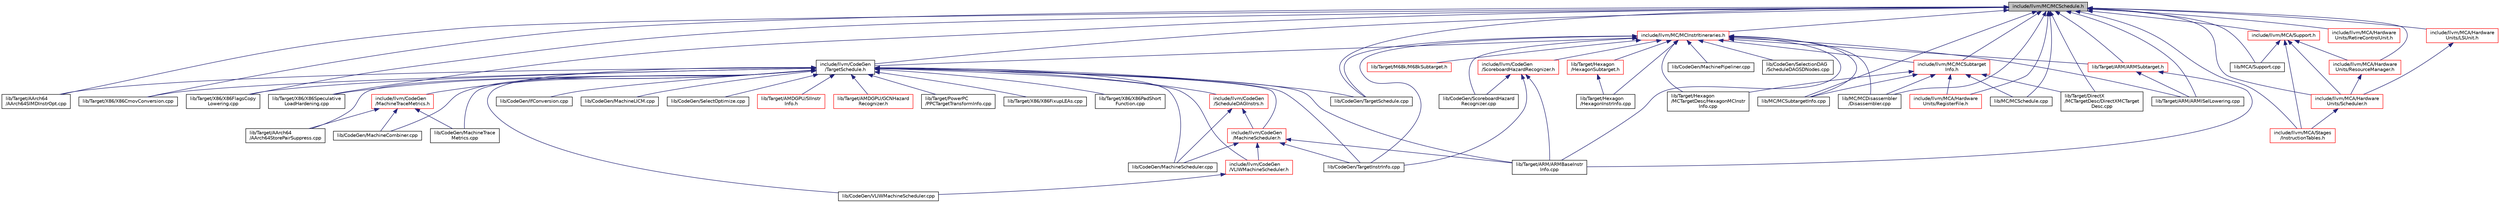 digraph "include/llvm/MC/MCSchedule.h"
{
 // LATEX_PDF_SIZE
  bgcolor="transparent";
  edge [fontname="Helvetica",fontsize="10",labelfontname="Helvetica",labelfontsize="10"];
  node [fontname="Helvetica",fontsize="10",shape=record];
  Node1 [label="include/llvm/MC/MCSchedule.h",height=0.2,width=0.4,color="black", fillcolor="grey75", style="filled", fontcolor="black",tooltip=" "];
  Node1 -> Node2 [dir="back",color="midnightblue",fontsize="10",style="solid",fontname="Helvetica"];
  Node2 [label="include/llvm/CodeGen\l/TargetSchedule.h",height=0.2,width=0.4,color="black",URL="$TargetSchedule_8h.html",tooltip=" "];
  Node2 -> Node3 [dir="back",color="midnightblue",fontsize="10",style="solid",fontname="Helvetica"];
  Node3 [label="include/llvm/CodeGen\l/MachineScheduler.h",height=0.2,width=0.4,color="red",URL="$MachineScheduler_8h.html",tooltip=" "];
  Node3 -> Node4 [dir="back",color="midnightblue",fontsize="10",style="solid",fontname="Helvetica"];
  Node4 [label="include/llvm/CodeGen\l/VLIWMachineScheduler.h",height=0.2,width=0.4,color="red",URL="$VLIWMachineScheduler_8h.html",tooltip=" "];
  Node4 -> Node5 [dir="back",color="midnightblue",fontsize="10",style="solid",fontname="Helvetica"];
  Node5 [label="lib/CodeGen/VLIWMachineScheduler.cpp",height=0.2,width=0.4,color="black",URL="$VLIWMachineScheduler_8cpp.html",tooltip=" "];
  Node3 -> Node9 [dir="back",color="midnightblue",fontsize="10",style="solid",fontname="Helvetica"];
  Node9 [label="lib/CodeGen/MachineScheduler.cpp",height=0.2,width=0.4,color="black",URL="$MachineScheduler_8cpp.html",tooltip=" "];
  Node3 -> Node10 [dir="back",color="midnightblue",fontsize="10",style="solid",fontname="Helvetica"];
  Node10 [label="lib/CodeGen/TargetInstrInfo.cpp",height=0.2,width=0.4,color="black",URL="$TargetInstrInfo_8cpp.html",tooltip=" "];
  Node3 -> Node33 [dir="back",color="midnightblue",fontsize="10",style="solid",fontname="Helvetica"];
  Node33 [label="lib/Target/ARM/ARMBaseInstr\lInfo.cpp",height=0.2,width=0.4,color="black",URL="$ARMBaseInstrInfo_8cpp.html",tooltip=" "];
  Node2 -> Node53 [dir="back",color="midnightblue",fontsize="10",style="solid",fontname="Helvetica"];
  Node53 [label="include/llvm/CodeGen\l/MachineTraceMetrics.h",height=0.2,width=0.4,color="red",URL="$MachineTraceMetrics_8h.html",tooltip=" "];
  Node53 -> Node55 [dir="back",color="midnightblue",fontsize="10",style="solid",fontname="Helvetica"];
  Node55 [label="lib/CodeGen/MachineCombiner.cpp",height=0.2,width=0.4,color="black",URL="$MachineCombiner_8cpp.html",tooltip=" "];
  Node53 -> Node56 [dir="back",color="midnightblue",fontsize="10",style="solid",fontname="Helvetica"];
  Node56 [label="lib/CodeGen/MachineTrace\lMetrics.cpp",height=0.2,width=0.4,color="black",URL="$MachineTraceMetrics_8cpp.html",tooltip=" "];
  Node53 -> Node59 [dir="back",color="midnightblue",fontsize="10",style="solid",fontname="Helvetica"];
  Node59 [label="lib/Target/AArch64\l/AArch64StorePairSuppress.cpp",height=0.2,width=0.4,color="black",URL="$AArch64StorePairSuppress_8cpp.html",tooltip=" "];
  Node2 -> Node60 [dir="back",color="midnightblue",fontsize="10",style="solid",fontname="Helvetica"];
  Node60 [label="include/llvm/CodeGen\l/ScheduleDAGInstrs.h",height=0.2,width=0.4,color="red",URL="$ScheduleDAGInstrs_8h.html",tooltip=" "];
  Node60 -> Node3 [dir="back",color="midnightblue",fontsize="10",style="solid",fontname="Helvetica"];
  Node60 -> Node9 [dir="back",color="midnightblue",fontsize="10",style="solid",fontname="Helvetica"];
  Node2 -> Node4 [dir="back",color="midnightblue",fontsize="10",style="solid",fontname="Helvetica"];
  Node2 -> Node76 [dir="back",color="midnightblue",fontsize="10",style="solid",fontname="Helvetica"];
  Node76 [label="lib/CodeGen/IfConversion.cpp",height=0.2,width=0.4,color="black",URL="$IfConversion_8cpp.html",tooltip=" "];
  Node2 -> Node55 [dir="back",color="midnightblue",fontsize="10",style="solid",fontname="Helvetica"];
  Node2 -> Node77 [dir="back",color="midnightblue",fontsize="10",style="solid",fontname="Helvetica"];
  Node77 [label="lib/CodeGen/MachineLICM.cpp",height=0.2,width=0.4,color="black",URL="$MachineLICM_8cpp.html",tooltip=" "];
  Node2 -> Node9 [dir="back",color="midnightblue",fontsize="10",style="solid",fontname="Helvetica"];
  Node2 -> Node56 [dir="back",color="midnightblue",fontsize="10",style="solid",fontname="Helvetica"];
  Node2 -> Node78 [dir="back",color="midnightblue",fontsize="10",style="solid",fontname="Helvetica"];
  Node78 [label="lib/CodeGen/SelectOptimize.cpp",height=0.2,width=0.4,color="black",URL="$SelectOptimize_8cpp.html",tooltip=" "];
  Node2 -> Node10 [dir="back",color="midnightblue",fontsize="10",style="solid",fontname="Helvetica"];
  Node2 -> Node79 [dir="back",color="midnightblue",fontsize="10",style="solid",fontname="Helvetica"];
  Node79 [label="lib/CodeGen/TargetSchedule.cpp",height=0.2,width=0.4,color="black",URL="$TargetSchedule_8cpp.html",tooltip=" "];
  Node2 -> Node5 [dir="back",color="midnightblue",fontsize="10",style="solid",fontname="Helvetica"];
  Node2 -> Node80 [dir="back",color="midnightblue",fontsize="10",style="solid",fontname="Helvetica"];
  Node80 [label="lib/Target/AArch64\l/AArch64SIMDInstrOpt.cpp",height=0.2,width=0.4,color="black",URL="$AArch64SIMDInstrOpt_8cpp.html",tooltip=" "];
  Node2 -> Node59 [dir="back",color="midnightblue",fontsize="10",style="solid",fontname="Helvetica"];
  Node2 -> Node81 [dir="back",color="midnightblue",fontsize="10",style="solid",fontname="Helvetica"];
  Node81 [label="lib/Target/AMDGPU/SIInstr\lInfo.h",height=0.2,width=0.4,color="red",URL="$SIInstrInfo_8h.html",tooltip=" "];
  Node2 -> Node162 [dir="back",color="midnightblue",fontsize="10",style="solid",fontname="Helvetica"];
  Node162 [label="lib/Target/AMDGPU/GCNHazard\lRecognizer.h",height=0.2,width=0.4,color="red",URL="$GCNHazardRecognizer_8h.html",tooltip=" "];
  Node2 -> Node33 [dir="back",color="midnightblue",fontsize="10",style="solid",fontname="Helvetica"];
  Node2 -> Node163 [dir="back",color="midnightblue",fontsize="10",style="solid",fontname="Helvetica"];
  Node163 [label="lib/Target/PowerPC\l/PPCTargetTransformInfo.cpp",height=0.2,width=0.4,color="black",URL="$PPCTargetTransformInfo_8cpp.html",tooltip=" "];
  Node2 -> Node164 [dir="back",color="midnightblue",fontsize="10",style="solid",fontname="Helvetica"];
  Node164 [label="lib/Target/X86/X86CmovConversion.cpp",height=0.2,width=0.4,color="black",URL="$X86CmovConversion_8cpp.html",tooltip=" "];
  Node2 -> Node165 [dir="back",color="midnightblue",fontsize="10",style="solid",fontname="Helvetica"];
  Node165 [label="lib/Target/X86/X86FixupLEAs.cpp",height=0.2,width=0.4,color="black",URL="$X86FixupLEAs_8cpp.html",tooltip=" "];
  Node2 -> Node166 [dir="back",color="midnightblue",fontsize="10",style="solid",fontname="Helvetica"];
  Node166 [label="lib/Target/X86/X86FlagsCopy\lLowering.cpp",height=0.2,width=0.4,color="black",URL="$X86FlagsCopyLowering_8cpp.html",tooltip=" "];
  Node2 -> Node167 [dir="back",color="midnightblue",fontsize="10",style="solid",fontname="Helvetica"];
  Node167 [label="lib/Target/X86/X86PadShort\lFunction.cpp",height=0.2,width=0.4,color="black",URL="$X86PadShortFunction_8cpp.html",tooltip=" "];
  Node2 -> Node168 [dir="back",color="midnightblue",fontsize="10",style="solid",fontname="Helvetica"];
  Node168 [label="lib/Target/X86/X86Speculative\lLoadHardening.cpp",height=0.2,width=0.4,color="black",URL="$X86SpeculativeLoadHardening_8cpp.html",tooltip=" "];
  Node1 -> Node169 [dir="back",color="midnightblue",fontsize="10",style="solid",fontname="Helvetica"];
  Node169 [label="include/llvm/MC/MCInstrItineraries.h",height=0.2,width=0.4,color="red",URL="$MCInstrItineraries_8h.html",tooltip=" "];
  Node169 -> Node170 [dir="back",color="midnightblue",fontsize="10",style="solid",fontname="Helvetica"];
  Node170 [label="include/llvm/CodeGen\l/ScoreboardHazardRecognizer.h",height=0.2,width=0.4,color="red",URL="$ScoreboardHazardRecognizer_8h.html",tooltip=" "];
  Node170 -> Node171 [dir="back",color="midnightblue",fontsize="10",style="solid",fontname="Helvetica"];
  Node171 [label="lib/CodeGen/ScoreboardHazard\lRecognizer.cpp",height=0.2,width=0.4,color="black",URL="$ScoreboardHazardRecognizer_8cpp.html",tooltip=" "];
  Node170 -> Node10 [dir="back",color="midnightblue",fontsize="10",style="solid",fontname="Helvetica"];
  Node170 -> Node33 [dir="back",color="midnightblue",fontsize="10",style="solid",fontname="Helvetica"];
  Node169 -> Node2 [dir="back",color="midnightblue",fontsize="10",style="solid",fontname="Helvetica"];
  Node169 -> Node176 [dir="back",color="midnightblue",fontsize="10",style="solid",fontname="Helvetica"];
  Node176 [label="include/llvm/MC/MCSubtarget\lInfo.h",height=0.2,width=0.4,color="red",URL="$MCSubtargetInfo_8h.html",tooltip=" "];
  Node176 -> Node1066 [dir="back",color="midnightblue",fontsize="10",style="solid",fontname="Helvetica"];
  Node1066 [label="include/llvm/MCA/Hardware\lUnits/RegisterFile.h",height=0.2,width=0.4,color="red",URL="$RegisterFile_8h.html",tooltip=" "];
  Node176 -> Node1074 [dir="back",color="midnightblue",fontsize="10",style="solid",fontname="Helvetica"];
  Node1074 [label="lib/MC/MCDisassembler\l/Disassembler.cpp",height=0.2,width=0.4,color="black",URL="$Disassembler_8cpp.html",tooltip=" "];
  Node176 -> Node1078 [dir="back",color="midnightblue",fontsize="10",style="solid",fontname="Helvetica"];
  Node1078 [label="lib/MC/MCSchedule.cpp",height=0.2,width=0.4,color="black",URL="$MCSchedule_8cpp.html",tooltip=" "];
  Node176 -> Node1079 [dir="back",color="midnightblue",fontsize="10",style="solid",fontname="Helvetica"];
  Node1079 [label="lib/MC/MCSubtargetInfo.cpp",height=0.2,width=0.4,color="black",URL="$MCSubtargetInfo_8cpp.html",tooltip=" "];
  Node176 -> Node1125 [dir="back",color="midnightblue",fontsize="10",style="solid",fontname="Helvetica"];
  Node1125 [label="lib/Target/DirectX\l/MCTargetDesc/DirectXMCTarget\lDesc.cpp",height=0.2,width=0.4,color="black",URL="$DirectXMCTargetDesc_8cpp.html",tooltip=" "];
  Node176 -> Node1132 [dir="back",color="midnightblue",fontsize="10",style="solid",fontname="Helvetica"];
  Node1132 [label="lib/Target/Hexagon\l/MCTargetDesc/HexagonMCInstr\lInfo.cpp",height=0.2,width=0.4,color="black",URL="$HexagonMCInstrInfo_8cpp.html",tooltip=" "];
  Node169 -> Node63 [dir="back",color="midnightblue",fontsize="10",style="solid",fontname="Helvetica"];
  Node63 [label="lib/CodeGen/MachinePipeliner.cpp",height=0.2,width=0.4,color="black",URL="$MachinePipeliner_8cpp.html",tooltip=" "];
  Node169 -> Node171 [dir="back",color="midnightblue",fontsize="10",style="solid",fontname="Helvetica"];
  Node169 -> Node385 [dir="back",color="midnightblue",fontsize="10",style="solid",fontname="Helvetica"];
  Node385 [label="lib/CodeGen/SelectionDAG\l/ScheduleDAGSDNodes.cpp",height=0.2,width=0.4,color="black",URL="$ScheduleDAGSDNodes_8cpp.html",tooltip=" "];
  Node169 -> Node10 [dir="back",color="midnightblue",fontsize="10",style="solid",fontname="Helvetica"];
  Node169 -> Node79 [dir="back",color="midnightblue",fontsize="10",style="solid",fontname="Helvetica"];
  Node169 -> Node1074 [dir="back",color="midnightblue",fontsize="10",style="solid",fontname="Helvetica"];
  Node169 -> Node1079 [dir="back",color="midnightblue",fontsize="10",style="solid",fontname="Helvetica"];
  Node169 -> Node463 [dir="back",color="midnightblue",fontsize="10",style="solid",fontname="Helvetica"];
  Node463 [label="lib/Target/ARM/ARMSubtarget.h",height=0.2,width=0.4,color="red",URL="$ARMSubtarget_8h.html",tooltip=" "];
  Node463 -> Node33 [dir="back",color="midnightblue",fontsize="10",style="solid",fontname="Helvetica"];
  Node463 -> Node193 [dir="back",color="midnightblue",fontsize="10",style="solid",fontname="Helvetica"];
  Node193 [label="lib/Target/ARM/ARMISelLowering.cpp",height=0.2,width=0.4,color="black",URL="$ARMISelLowering_8cpp.html",tooltip=" "];
  Node169 -> Node33 [dir="back",color="midnightblue",fontsize="10",style="solid",fontname="Helvetica"];
  Node169 -> Node193 [dir="back",color="midnightblue",fontsize="10",style="solid",fontname="Helvetica"];
  Node169 -> Node564 [dir="back",color="midnightblue",fontsize="10",style="solid",fontname="Helvetica"];
  Node564 [label="lib/Target/Hexagon\l/HexagonSubtarget.h",height=0.2,width=0.4,color="red",URL="$HexagonSubtarget_8h.html",tooltip=" "];
  Node564 -> Node69 [dir="back",color="midnightblue",fontsize="10",style="solid",fontname="Helvetica"];
  Node69 [label="lib/Target/Hexagon\l/HexagonInstrInfo.cpp",height=0.2,width=0.4,color="black",URL="$HexagonInstrInfo_8cpp.html",tooltip=" "];
  Node169 -> Node69 [dir="back",color="midnightblue",fontsize="10",style="solid",fontname="Helvetica"];
  Node169 -> Node1132 [dir="back",color="midnightblue",fontsize="10",style="solid",fontname="Helvetica"];
  Node169 -> Node639 [dir="back",color="midnightblue",fontsize="10",style="solid",fontname="Helvetica"];
  Node639 [label="lib/Target/M68k/M68kSubtarget.h",height=0.2,width=0.4,color="red",URL="$M68kSubtarget_8h.html",tooltip=" "];
  Node1 -> Node176 [dir="back",color="midnightblue",fontsize="10",style="solid",fontname="Helvetica"];
  Node1 -> Node1220 [dir="back",color="midnightblue",fontsize="10",style="solid",fontname="Helvetica"];
  Node1220 [label="include/llvm/MCA/Hardware\lUnits/LSUnit.h",height=0.2,width=0.4,color="red",URL="$LSUnit_8h.html",tooltip=" "];
  Node1220 -> Node1221 [dir="back",color="midnightblue",fontsize="10",style="solid",fontname="Helvetica"];
  Node1221 [label="include/llvm/MCA/Hardware\lUnits/Scheduler.h",height=0.2,width=0.4,color="red",URL="$Scheduler_8h.html",tooltip=" "];
  Node1221 -> Node1224 [dir="back",color="midnightblue",fontsize="10",style="solid",fontname="Helvetica"];
  Node1224 [label="include/llvm/MCA/Stages\l/InstructionTables.h",height=0.2,width=0.4,color="red",URL="$InstructionTables_8h.html",tooltip=" "];
  Node1 -> Node1066 [dir="back",color="midnightblue",fontsize="10",style="solid",fontname="Helvetica"];
  Node1 -> Node1228 [dir="back",color="midnightblue",fontsize="10",style="solid",fontname="Helvetica"];
  Node1228 [label="include/llvm/MCA/Hardware\lUnits/ResourceManager.h",height=0.2,width=0.4,color="red",URL="$ResourceManager_8h.html",tooltip=" "];
  Node1228 -> Node1221 [dir="back",color="midnightblue",fontsize="10",style="solid",fontname="Helvetica"];
  Node1 -> Node1230 [dir="back",color="midnightblue",fontsize="10",style="solid",fontname="Helvetica"];
  Node1230 [label="include/llvm/MCA/Hardware\lUnits/RetireControlUnit.h",height=0.2,width=0.4,color="red",URL="$RetireControlUnit_8h.html",tooltip=" "];
  Node1 -> Node1221 [dir="back",color="midnightblue",fontsize="10",style="solid",fontname="Helvetica"];
  Node1 -> Node1224 [dir="back",color="midnightblue",fontsize="10",style="solid",fontname="Helvetica"];
  Node1 -> Node1232 [dir="back",color="midnightblue",fontsize="10",style="solid",fontname="Helvetica"];
  Node1232 [label="include/llvm/MCA/Support.h",height=0.2,width=0.4,color="red",URL="$MCA_2Support_8h.html",tooltip=" "];
  Node1232 -> Node1228 [dir="back",color="midnightblue",fontsize="10",style="solid",fontname="Helvetica"];
  Node1232 -> Node1221 [dir="back",color="midnightblue",fontsize="10",style="solid",fontname="Helvetica"];
  Node1232 -> Node1224 [dir="back",color="midnightblue",fontsize="10",style="solid",fontname="Helvetica"];
  Node1232 -> Node1244 [dir="back",color="midnightblue",fontsize="10",style="solid",fontname="Helvetica"];
  Node1244 [label="lib/MCA/Support.cpp",height=0.2,width=0.4,color="black",URL="$Support_8cpp.html",tooltip=" "];
  Node1 -> Node79 [dir="back",color="midnightblue",fontsize="10",style="solid",fontname="Helvetica"];
  Node1 -> Node1074 [dir="back",color="midnightblue",fontsize="10",style="solid",fontname="Helvetica"];
  Node1 -> Node1078 [dir="back",color="midnightblue",fontsize="10",style="solid",fontname="Helvetica"];
  Node1 -> Node1079 [dir="back",color="midnightblue",fontsize="10",style="solid",fontname="Helvetica"];
  Node1 -> Node1244 [dir="back",color="midnightblue",fontsize="10",style="solid",fontname="Helvetica"];
  Node1 -> Node80 [dir="back",color="midnightblue",fontsize="10",style="solid",fontname="Helvetica"];
  Node1 -> Node463 [dir="back",color="midnightblue",fontsize="10",style="solid",fontname="Helvetica"];
  Node1 -> Node193 [dir="back",color="midnightblue",fontsize="10",style="solid",fontname="Helvetica"];
  Node1 -> Node1125 [dir="back",color="midnightblue",fontsize="10",style="solid",fontname="Helvetica"];
  Node1 -> Node164 [dir="back",color="midnightblue",fontsize="10",style="solid",fontname="Helvetica"];
  Node1 -> Node166 [dir="back",color="midnightblue",fontsize="10",style="solid",fontname="Helvetica"];
  Node1 -> Node168 [dir="back",color="midnightblue",fontsize="10",style="solid",fontname="Helvetica"];
}
